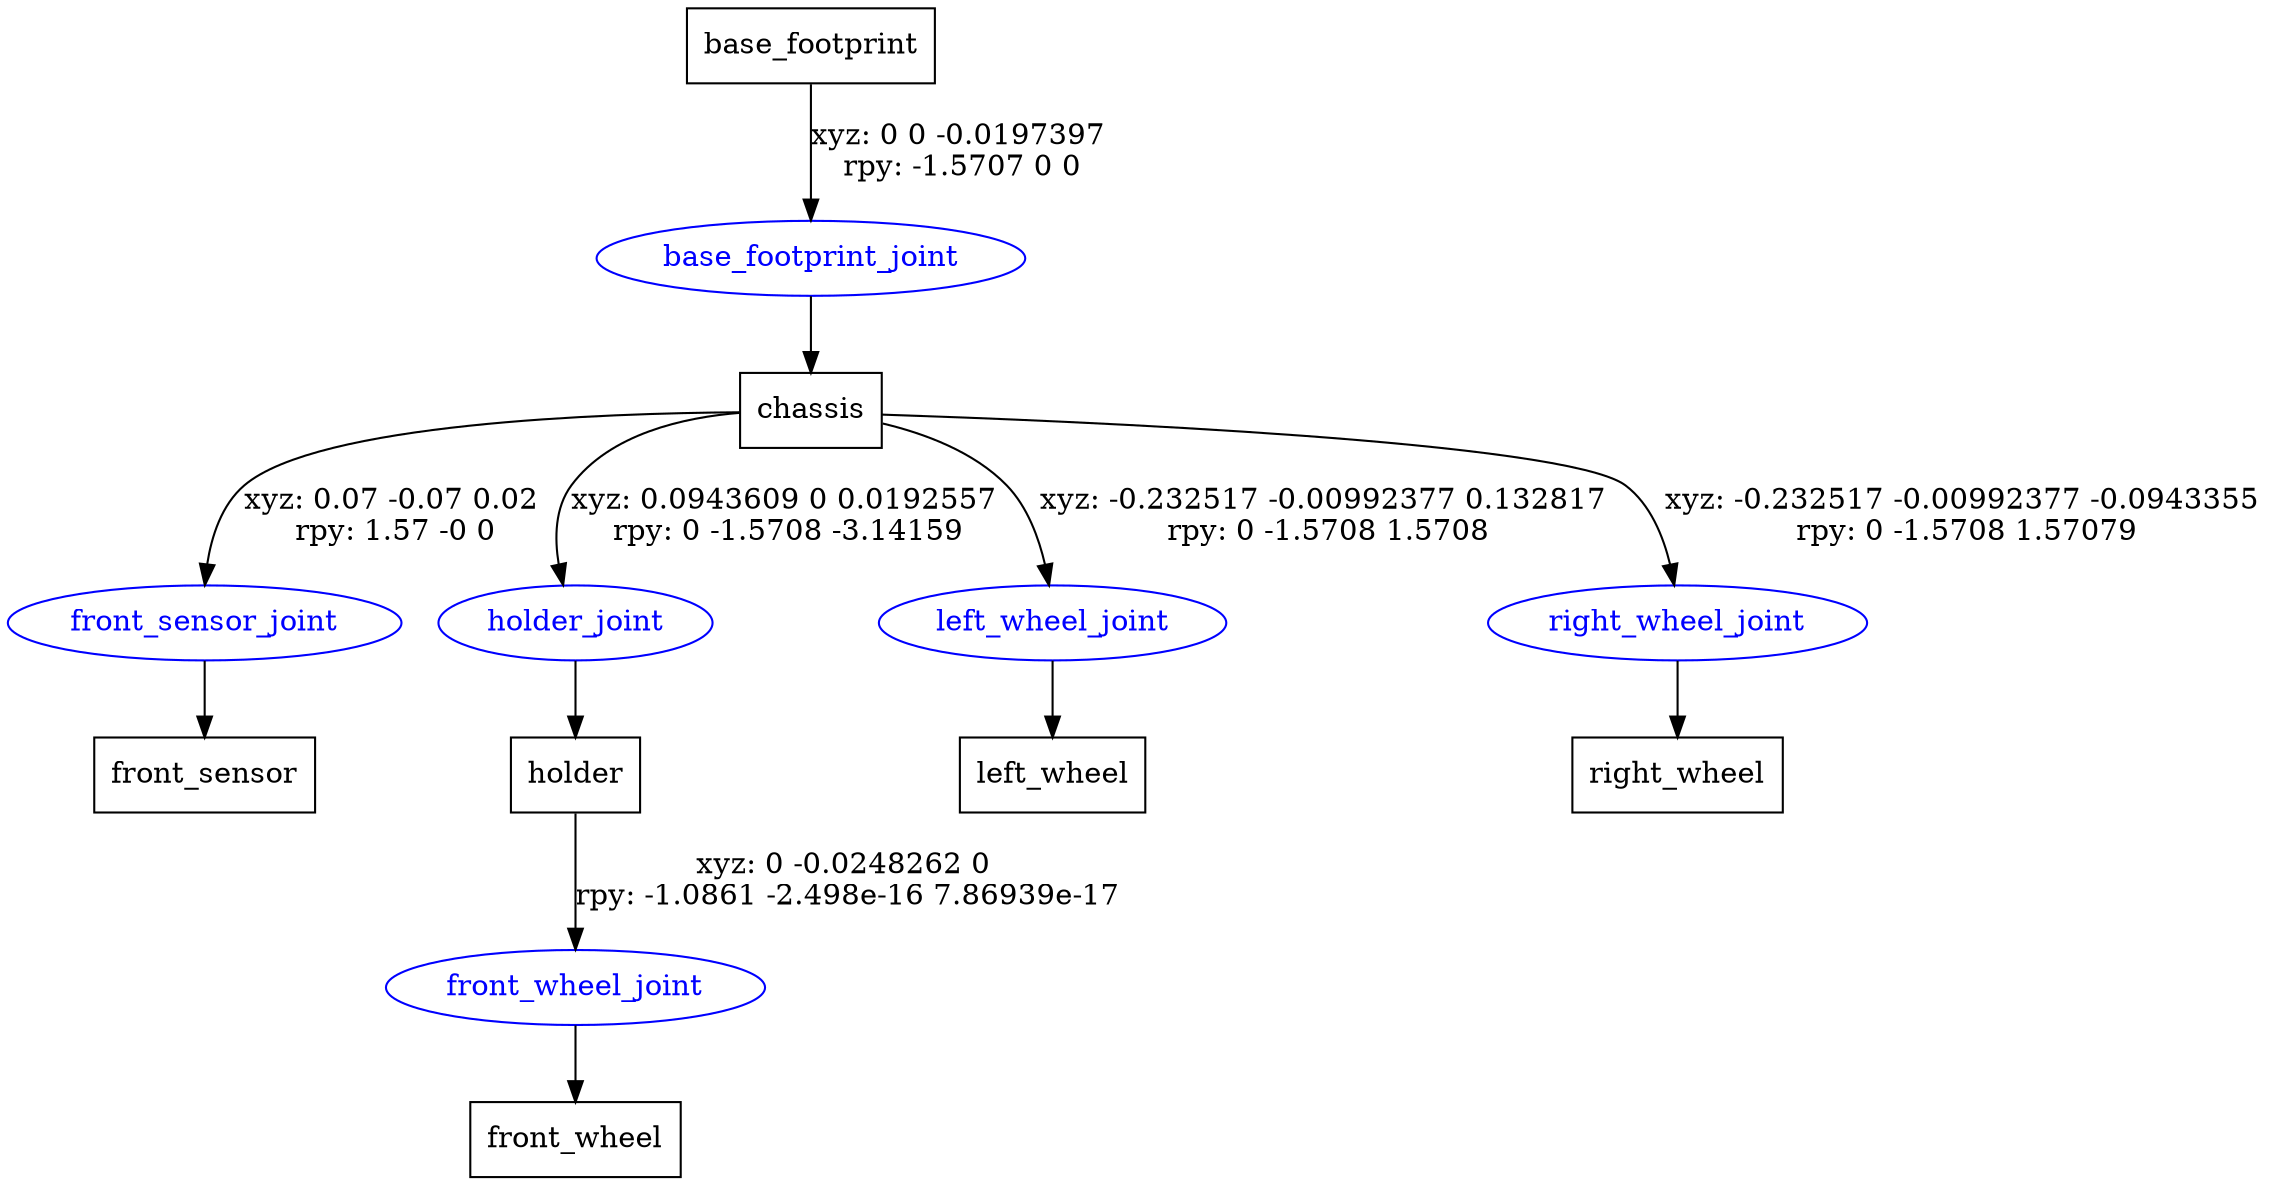 digraph G {
node [shape=box];
"base_footprint" [label="base_footprint"];
"chassis" [label="chassis"];
"front_sensor" [label="front_sensor"];
"holder" [label="holder"];
"front_wheel" [label="front_wheel"];
"left_wheel" [label="left_wheel"];
"right_wheel" [label="right_wheel"];
node [shape=ellipse, color=blue, fontcolor=blue];
"base_footprint" -> "base_footprint_joint" [label="xyz: 0 0 -0.0197397 \nrpy: -1.5707 0 0"]
"base_footprint_joint" -> "chassis"
"chassis" -> "front_sensor_joint" [label="xyz: 0.07 -0.07 0.02 \nrpy: 1.57 -0 0"]
"front_sensor_joint" -> "front_sensor"
"chassis" -> "holder_joint" [label="xyz: 0.0943609 0 0.0192557 \nrpy: 0 -1.5708 -3.14159"]
"holder_joint" -> "holder"
"holder" -> "front_wheel_joint" [label="xyz: 0 -0.0248262 0 \nrpy: -1.0861 -2.498e-16 7.86939e-17"]
"front_wheel_joint" -> "front_wheel"
"chassis" -> "left_wheel_joint" [label="xyz: -0.232517 -0.00992377 0.132817 \nrpy: 0 -1.5708 1.5708"]
"left_wheel_joint" -> "left_wheel"
"chassis" -> "right_wheel_joint" [label="xyz: -0.232517 -0.00992377 -0.0943355 \nrpy: 0 -1.5708 1.57079"]
"right_wheel_joint" -> "right_wheel"
}
